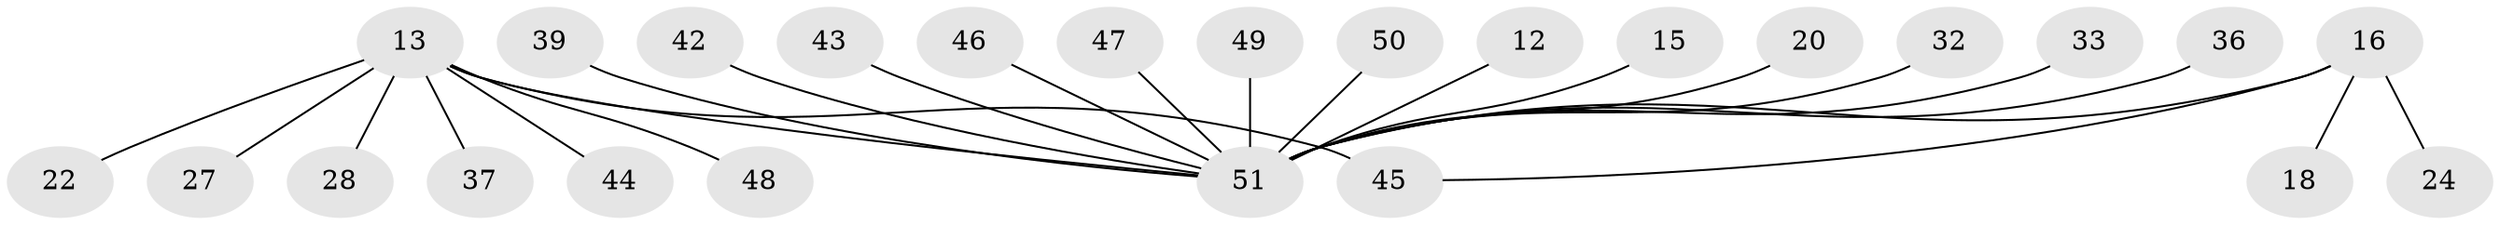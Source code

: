 // original degree distribution, {6: 0.0196078431372549, 4: 0.0196078431372549, 5: 0.09803921568627451, 7: 0.058823529411764705, 8: 0.0196078431372549, 1: 0.5098039215686274, 3: 0.0784313725490196, 2: 0.19607843137254902}
// Generated by graph-tools (version 1.1) at 2025/55/03/09/25 04:55:05]
// undirected, 25 vertices, 25 edges
graph export_dot {
graph [start="1"]
  node [color=gray90,style=filled];
  12;
  13 [super="+3+6+9"];
  15;
  16 [super="+2"];
  18;
  20;
  22;
  24;
  27;
  28;
  32;
  33;
  36 [super="+31"];
  37;
  39 [super="+34"];
  42;
  43;
  44 [super="+40"];
  45 [super="+41+14"];
  46;
  47;
  48;
  49;
  50 [super="+17"];
  51 [super="+23+30"];
  12 -- 51;
  13 -- 28;
  13 -- 51 [weight=6];
  13 -- 22;
  13 -- 48;
  13 -- 37;
  13 -- 27;
  13 -- 44;
  13 -- 45 [weight=2];
  15 -- 51;
  16 -- 18;
  16 -- 51 [weight=4];
  16 -- 24;
  16 -- 45;
  20 -- 51;
  32 -- 51;
  33 -- 51;
  36 -- 51;
  39 -- 51;
  42 -- 51;
  43 -- 51;
  46 -- 51;
  47 -- 51;
  49 -- 51 [weight=2];
  50 -- 51;
}
